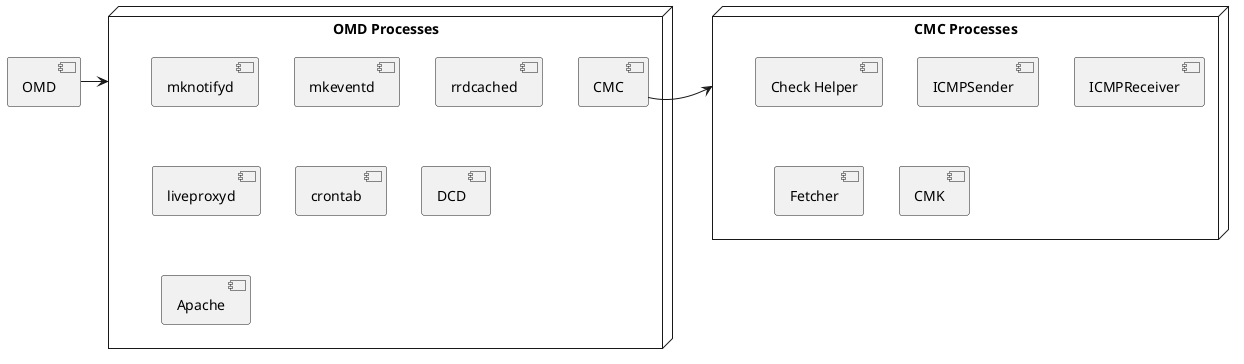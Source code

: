 @startuml
[OMD]
node "OMD Processes" as omd_p {
    [mknotifyd]
    [mkeventd]
    [rrdcached]
    [liveproxyd]
    [crontab]
    [DCD]
    [Apache]
    [CMC]
}
node "CMC Processes" as cmc_p {
    [Check Helper] as checker
    [ICMPSender]
    [ICMPReceiver]
    [Fetcher]
    [CMK]
}
OMD -> omd_p
CMC -> cmc_p
@enduml
